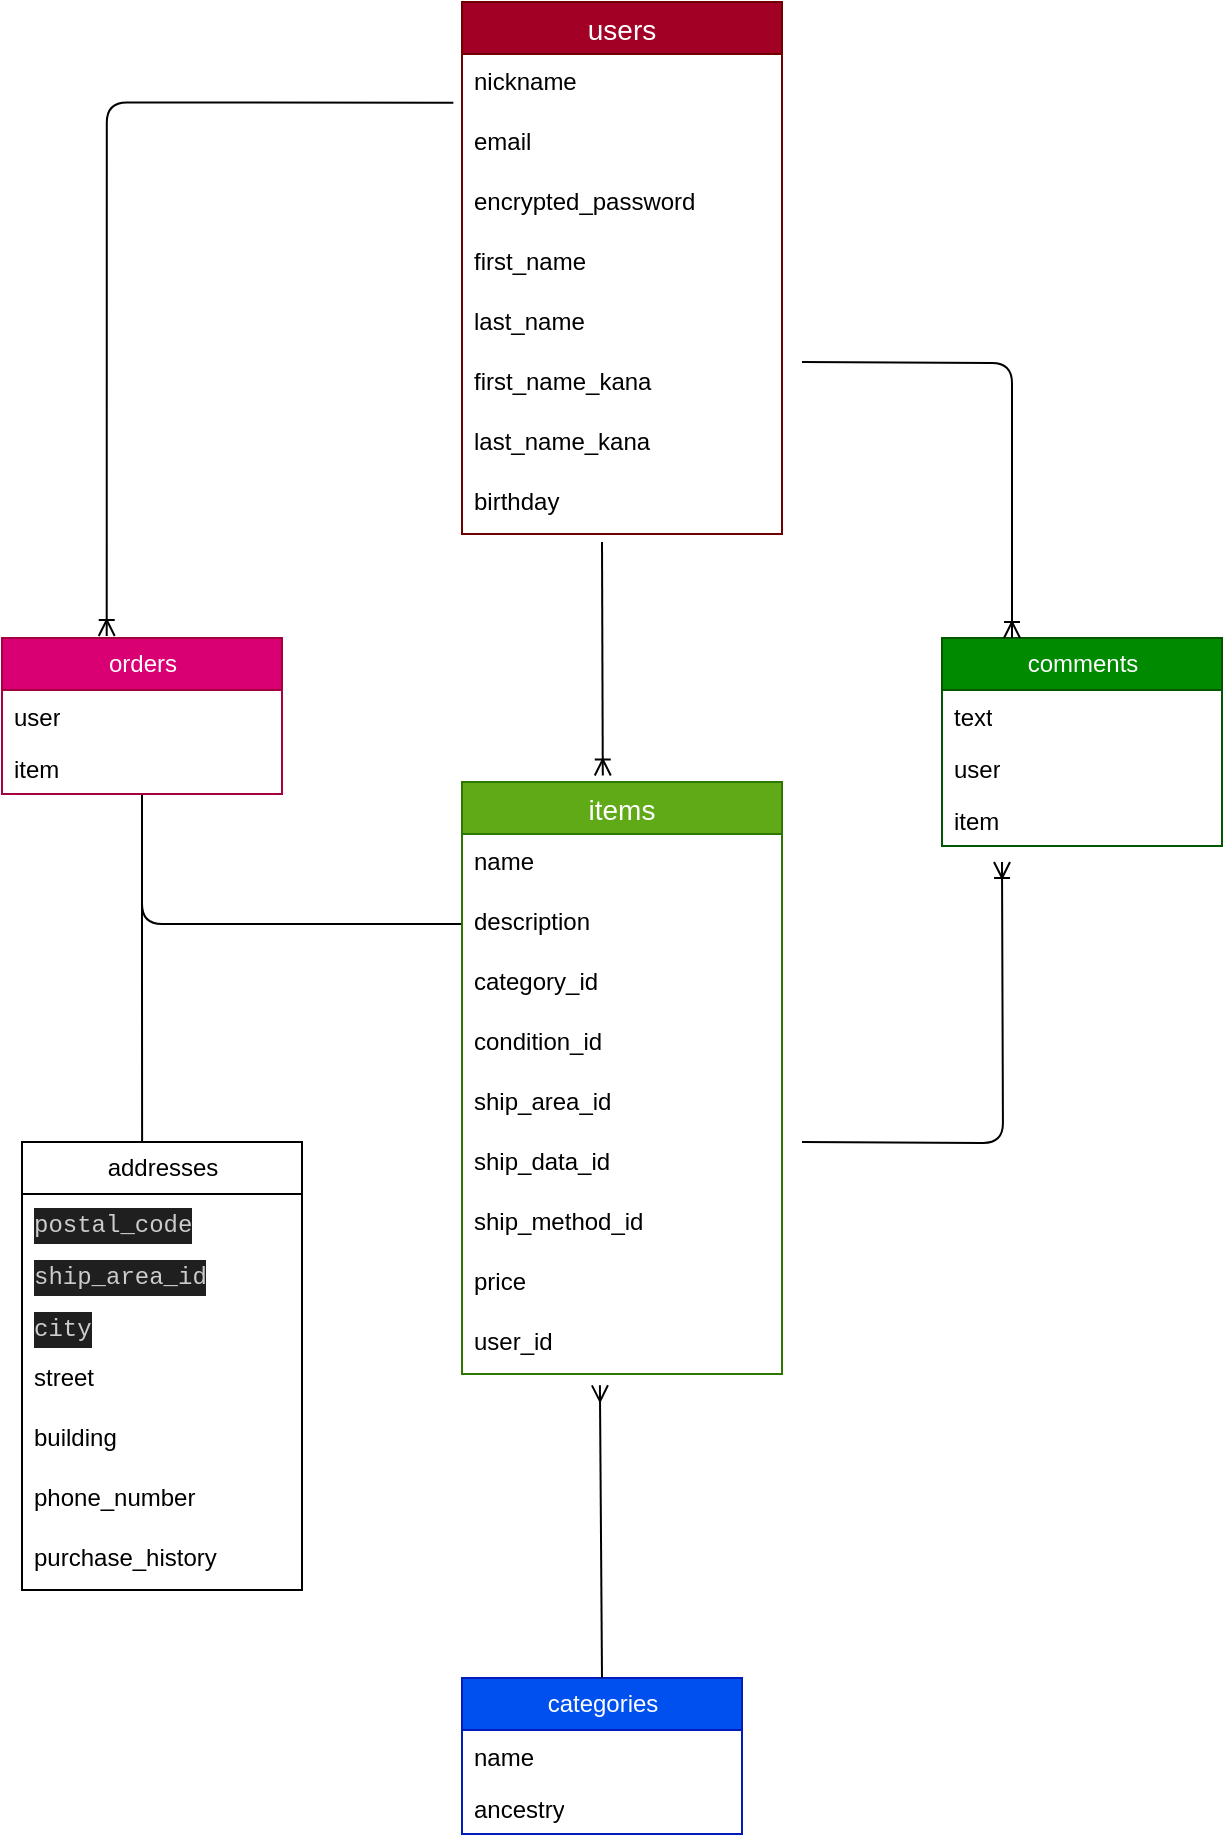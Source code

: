 <mxfile>
    <diagram id="Vv7dR6CVXpSFygwlteGx" name="ページ1">
        <mxGraphModel dx="762" dy="140" grid="1" gridSize="10" guides="1" tooltips="1" connect="1" arrows="1" fold="1" page="1" pageScale="1" pageWidth="827" pageHeight="1169" background="none" math="0" shadow="0">
            <root>
                <mxCell id="0"/>
                <mxCell id="1" parent="0"/>
                <mxCell id="Ws6j8jlH8VWMDLZOuSQh-25" value="categories" style="swimlane;fontStyle=0;childLayout=stackLayout;horizontal=1;startSize=26;fillColor=#0050ef;horizontalStack=0;resizeParent=1;resizeParentMax=0;resizeLast=0;collapsible=1;marginBottom=0;html=1;fontColor=#ffffff;strokeColor=#001DBC;" parent="1" vertex="1">
                    <mxGeometry x="270" y="868" width="140" height="78" as="geometry"/>
                </mxCell>
                <mxCell id="Ws6j8jlH8VWMDLZOuSQh-26" value="name" style="text;strokeColor=none;fillColor=none;align=left;verticalAlign=top;spacingLeft=4;spacingRight=4;overflow=hidden;rotatable=0;points=[[0,0.5],[1,0.5]];portConstraint=eastwest;whiteSpace=wrap;html=1;" parent="Ws6j8jlH8VWMDLZOuSQh-25" vertex="1">
                    <mxGeometry y="26" width="140" height="26" as="geometry"/>
                </mxCell>
                <mxCell id="Ws6j8jlH8VWMDLZOuSQh-27" value="ancestry" style="text;strokeColor=none;fillColor=none;align=left;verticalAlign=top;spacingLeft=4;spacingRight=4;overflow=hidden;rotatable=0;points=[[0,0.5],[1,0.5]];portConstraint=eastwest;whiteSpace=wrap;html=1;" parent="Ws6j8jlH8VWMDLZOuSQh-25" vertex="1">
                    <mxGeometry y="52" width="140" height="26" as="geometry"/>
                </mxCell>
                <mxCell id="Ws6j8jlH8VWMDLZOuSQh-46" style="edgeStyle=none;html=1;endArrow=none;endFill=0;" parent="1" edge="1">
                    <mxGeometry relative="1" as="geometry">
                        <mxPoint x="390" y="80" as="targetPoint"/>
                        <mxPoint x="390" y="80" as="sourcePoint"/>
                    </mxGeometry>
                </mxCell>
                <mxCell id="Ws6j8jlH8VWMDLZOuSQh-37" value="comments" style="swimlane;fontStyle=0;childLayout=stackLayout;horizontal=1;startSize=26;fillColor=#008a00;horizontalStack=0;resizeParent=1;resizeParentMax=0;resizeLast=0;collapsible=1;marginBottom=0;html=1;fontColor=#ffffff;strokeColor=#005700;" parent="1" vertex="1">
                    <mxGeometry x="510" y="348" width="140" height="104" as="geometry"/>
                </mxCell>
                <mxCell id="Ws6j8jlH8VWMDLZOuSQh-38" value="text" style="text;strokeColor=none;fillColor=none;align=left;verticalAlign=top;spacingLeft=4;spacingRight=4;overflow=hidden;rotatable=0;points=[[0,0.5],[1,0.5]];portConstraint=eastwest;whiteSpace=wrap;html=1;" parent="Ws6j8jlH8VWMDLZOuSQh-37" vertex="1">
                    <mxGeometry y="26" width="140" height="26" as="geometry"/>
                </mxCell>
                <mxCell id="Ws6j8jlH8VWMDLZOuSQh-39" value="user" style="text;strokeColor=none;fillColor=none;align=left;verticalAlign=top;spacingLeft=4;spacingRight=4;overflow=hidden;rotatable=0;points=[[0,0.5],[1,0.5]];portConstraint=eastwest;whiteSpace=wrap;html=1;" parent="Ws6j8jlH8VWMDLZOuSQh-37" vertex="1">
                    <mxGeometry y="52" width="140" height="26" as="geometry"/>
                </mxCell>
                <mxCell id="Ws6j8jlH8VWMDLZOuSQh-40" value="item" style="text;strokeColor=none;fillColor=none;align=left;verticalAlign=top;spacingLeft=4;spacingRight=4;overflow=hidden;rotatable=0;points=[[0,0.5],[1,0.5]];portConstraint=eastwest;whiteSpace=wrap;html=1;" parent="Ws6j8jlH8VWMDLZOuSQh-37" vertex="1">
                    <mxGeometry y="78" width="140" height="26" as="geometry"/>
                </mxCell>
                <mxCell id="Ws6j8jlH8VWMDLZOuSQh-162" style="edgeStyle=orthogonalEdgeStyle;html=1;entryX=0.429;entryY=0;entryDx=0;entryDy=0;entryPerimeter=0;endArrow=none;endFill=0;" parent="1" source="Ws6j8jlH8VWMDLZOuSQh-41" target="Ws6j8jlH8VWMDLZOuSQh-146" edge="1">
                    <mxGeometry relative="1" as="geometry"/>
                </mxCell>
                <mxCell id="Ws6j8jlH8VWMDLZOuSQh-163" style="edgeStyle=orthogonalEdgeStyle;html=1;entryX=0;entryY=0.5;entryDx=0;entryDy=0;endArrow=none;endFill=0;" parent="1" source="Ws6j8jlH8VWMDLZOuSQh-41" target="Ws6j8jlH8VWMDLZOuSQh-94" edge="1">
                    <mxGeometry relative="1" as="geometry"/>
                </mxCell>
                <mxCell id="Ws6j8jlH8VWMDLZOuSQh-41" value="orders" style="swimlane;fontStyle=0;childLayout=stackLayout;horizontal=1;startSize=26;fillColor=#d80073;horizontalStack=0;resizeParent=1;resizeParentMax=0;resizeLast=0;collapsible=1;marginBottom=0;html=1;fontColor=#ffffff;strokeColor=#A50040;" parent="1" vertex="1">
                    <mxGeometry x="40" y="348" width="140" height="78" as="geometry"/>
                </mxCell>
                <mxCell id="Ws6j8jlH8VWMDLZOuSQh-42" value="user" style="text;strokeColor=none;fillColor=none;align=left;verticalAlign=top;spacingLeft=4;spacingRight=4;overflow=hidden;rotatable=0;points=[[0,0.5],[1,0.5]];portConstraint=eastwest;whiteSpace=wrap;html=1;" parent="Ws6j8jlH8VWMDLZOuSQh-41" vertex="1">
                    <mxGeometry y="26" width="140" height="26" as="geometry"/>
                </mxCell>
                <mxCell id="Ws6j8jlH8VWMDLZOuSQh-43" value="item" style="text;strokeColor=none;fillColor=none;align=left;verticalAlign=top;spacingLeft=4;spacingRight=4;overflow=hidden;rotatable=0;points=[[0,0.5],[1,0.5]];portConstraint=eastwest;whiteSpace=wrap;html=1;" parent="Ws6j8jlH8VWMDLZOuSQh-41" vertex="1">
                    <mxGeometry y="52" width="140" height="26" as="geometry"/>
                </mxCell>
                <mxCell id="Ws6j8jlH8VWMDLZOuSQh-91" value="items" style="swimlane;fontStyle=0;childLayout=stackLayout;horizontal=1;startSize=26;horizontalStack=0;resizeParent=1;resizeParentMax=0;resizeLast=0;collapsible=1;marginBottom=0;align=center;fontSize=14;fillColor=#60a917;fontColor=#ffffff;strokeColor=#2D7600;" parent="1" vertex="1">
                    <mxGeometry x="270" y="420" width="160" height="296" as="geometry"/>
                </mxCell>
                <mxCell id="Ws6j8jlH8VWMDLZOuSQh-93" value="name" style="text;strokeColor=none;fillColor=none;spacingLeft=4;spacingRight=4;overflow=hidden;rotatable=0;points=[[0,0.5],[1,0.5]];portConstraint=eastwest;fontSize=12;" parent="Ws6j8jlH8VWMDLZOuSQh-91" vertex="1">
                    <mxGeometry y="26" width="160" height="30" as="geometry"/>
                </mxCell>
                <mxCell id="Ws6j8jlH8VWMDLZOuSQh-94" value="description" style="text;strokeColor=none;fillColor=none;spacingLeft=4;spacingRight=4;overflow=hidden;rotatable=0;points=[[0,0.5],[1,0.5]];portConstraint=eastwest;fontSize=12;" parent="Ws6j8jlH8VWMDLZOuSQh-91" vertex="1">
                    <mxGeometry y="56" width="160" height="30" as="geometry"/>
                </mxCell>
                <mxCell id="Ws6j8jlH8VWMDLZOuSQh-103" value="category_id" style="text;strokeColor=none;fillColor=none;spacingLeft=4;spacingRight=4;overflow=hidden;rotatable=0;points=[[0,0.5],[1,0.5]];portConstraint=eastwest;fontSize=12;" parent="Ws6j8jlH8VWMDLZOuSQh-91" vertex="1">
                    <mxGeometry y="86" width="160" height="30" as="geometry"/>
                </mxCell>
                <mxCell id="Ws6j8jlH8VWMDLZOuSQh-104" value="condition_id" style="text;strokeColor=none;fillColor=none;spacingLeft=4;spacingRight=4;overflow=hidden;rotatable=0;points=[[0,0.5],[1,0.5]];portConstraint=eastwest;fontSize=12;" parent="Ws6j8jlH8VWMDLZOuSQh-91" vertex="1">
                    <mxGeometry y="116" width="160" height="30" as="geometry"/>
                </mxCell>
                <mxCell id="Ws6j8jlH8VWMDLZOuSQh-105" value="ship_area_id&#10;" style="text;strokeColor=none;fillColor=none;spacingLeft=4;spacingRight=4;overflow=hidden;rotatable=0;points=[[0,0.5],[1,0.5]];portConstraint=eastwest;fontSize=12;" parent="Ws6j8jlH8VWMDLZOuSQh-91" vertex="1">
                    <mxGeometry y="146" width="160" height="30" as="geometry"/>
                </mxCell>
                <mxCell id="Ws6j8jlH8VWMDLZOuSQh-106" value="ship_data_id" style="text;strokeColor=none;fillColor=none;spacingLeft=4;spacingRight=4;overflow=hidden;rotatable=0;points=[[0,0.5],[1,0.5]];portConstraint=eastwest;fontSize=12;" parent="Ws6j8jlH8VWMDLZOuSQh-91" vertex="1">
                    <mxGeometry y="176" width="160" height="30" as="geometry"/>
                </mxCell>
                <mxCell id="Ws6j8jlH8VWMDLZOuSQh-107" value="ship_method_id" style="text;strokeColor=none;fillColor=none;spacingLeft=4;spacingRight=4;overflow=hidden;rotatable=0;points=[[0,0.5],[1,0.5]];portConstraint=eastwest;fontSize=12;" parent="Ws6j8jlH8VWMDLZOuSQh-91" vertex="1">
                    <mxGeometry y="206" width="160" height="30" as="geometry"/>
                </mxCell>
                <mxCell id="Ws6j8jlH8VWMDLZOuSQh-108" value="price" style="text;strokeColor=none;fillColor=none;spacingLeft=4;spacingRight=4;overflow=hidden;rotatable=0;points=[[0,0.5],[1,0.5]];portConstraint=eastwest;fontSize=12;" parent="Ws6j8jlH8VWMDLZOuSQh-91" vertex="1">
                    <mxGeometry y="236" width="160" height="30" as="geometry"/>
                </mxCell>
                <mxCell id="Ws6j8jlH8VWMDLZOuSQh-109" value="user_id" style="text;strokeColor=none;fillColor=none;spacingLeft=4;spacingRight=4;overflow=hidden;rotatable=0;points=[[0,0.5],[1,0.5]];portConstraint=eastwest;fontSize=12;" parent="Ws6j8jlH8VWMDLZOuSQh-91" vertex="1">
                    <mxGeometry y="266" width="160" height="30" as="geometry"/>
                </mxCell>
                <mxCell id="Ws6j8jlH8VWMDLZOuSQh-99" value="users" style="swimlane;fontStyle=0;childLayout=stackLayout;horizontal=1;startSize=26;horizontalStack=0;resizeParent=1;resizeParentMax=0;resizeLast=0;collapsible=1;marginBottom=0;align=center;fontSize=14;fillColor=#a20025;fontColor=#ffffff;strokeColor=#6F0000;" parent="1" vertex="1">
                    <mxGeometry x="270" y="30" width="160" height="266" as="geometry"/>
                </mxCell>
                <mxCell id="Ws6j8jlH8VWMDLZOuSQh-100" value="nickname" style="text;strokeColor=none;fillColor=none;spacingLeft=4;spacingRight=4;overflow=hidden;rotatable=0;points=[[0,0.5],[1,0.5]];portConstraint=eastwest;fontSize=12;" parent="Ws6j8jlH8VWMDLZOuSQh-99" vertex="1">
                    <mxGeometry y="26" width="160" height="30" as="geometry"/>
                </mxCell>
                <mxCell id="Ws6j8jlH8VWMDLZOuSQh-101" value="email" style="text;strokeColor=none;fillColor=none;spacingLeft=4;spacingRight=4;overflow=hidden;rotatable=0;points=[[0,0.5],[1,0.5]];portConstraint=eastwest;fontSize=12;" parent="Ws6j8jlH8VWMDLZOuSQh-99" vertex="1">
                    <mxGeometry y="56" width="160" height="30" as="geometry"/>
                </mxCell>
                <mxCell id="Ws6j8jlH8VWMDLZOuSQh-115" value="encrypted_password" style="text;strokeColor=none;fillColor=none;spacingLeft=4;spacingRight=4;overflow=hidden;rotatable=0;points=[[0,0.5],[1,0.5]];portConstraint=eastwest;fontSize=12;" parent="Ws6j8jlH8VWMDLZOuSQh-99" vertex="1">
                    <mxGeometry y="86" width="160" height="30" as="geometry"/>
                </mxCell>
                <mxCell id="Ws6j8jlH8VWMDLZOuSQh-116" value="first_name" style="text;strokeColor=none;fillColor=none;spacingLeft=4;spacingRight=4;overflow=hidden;rotatable=0;points=[[0,0.5],[1,0.5]];portConstraint=eastwest;fontSize=12;" parent="Ws6j8jlH8VWMDLZOuSQh-99" vertex="1">
                    <mxGeometry y="116" width="160" height="30" as="geometry"/>
                </mxCell>
                <mxCell id="Ws6j8jlH8VWMDLZOuSQh-119" value="last_name" style="text;strokeColor=none;fillColor=none;spacingLeft=4;spacingRight=4;overflow=hidden;rotatable=0;points=[[0,0.5],[1,0.5]];portConstraint=eastwest;fontSize=12;" parent="Ws6j8jlH8VWMDLZOuSQh-99" vertex="1">
                    <mxGeometry y="146" width="160" height="30" as="geometry"/>
                </mxCell>
                <mxCell id="Ws6j8jlH8VWMDLZOuSQh-102" value="first_name_kana" style="text;strokeColor=none;fillColor=none;spacingLeft=4;spacingRight=4;overflow=hidden;rotatable=0;points=[[0,0.5],[1,0.5]];portConstraint=eastwest;fontSize=12;" parent="Ws6j8jlH8VWMDLZOuSQh-99" vertex="1">
                    <mxGeometry y="176" width="160" height="30" as="geometry"/>
                </mxCell>
                <mxCell id="Ws6j8jlH8VWMDLZOuSQh-120" value="last_name_kana" style="text;strokeColor=none;fillColor=none;spacingLeft=4;spacingRight=4;overflow=hidden;rotatable=0;points=[[0,0.5],[1,0.5]];portConstraint=eastwest;fontSize=12;" parent="Ws6j8jlH8VWMDLZOuSQh-99" vertex="1">
                    <mxGeometry y="206" width="160" height="30" as="geometry"/>
                </mxCell>
                <mxCell id="Ws6j8jlH8VWMDLZOuSQh-114" value="birthday" style="text;strokeColor=none;fillColor=none;spacingLeft=4;spacingRight=4;overflow=hidden;rotatable=0;points=[[0,0.5],[1,0.5]];portConstraint=eastwest;fontSize=12;" parent="Ws6j8jlH8VWMDLZOuSQh-99" vertex="1">
                    <mxGeometry y="236" width="160" height="30" as="geometry"/>
                </mxCell>
                <mxCell id="Ws6j8jlH8VWMDLZOuSQh-146" value="addresses" style="swimlane;fontStyle=0;childLayout=stackLayout;horizontal=1;startSize=26;fillColor=none;horizontalStack=0;resizeParent=1;resizeParentMax=0;resizeLast=0;collapsible=1;marginBottom=0;html=1;" parent="1" vertex="1">
                    <mxGeometry x="50" y="600" width="140" height="224" as="geometry"/>
                </mxCell>
                <mxCell id="Ws6j8jlH8VWMDLZOuSQh-147" value="&lt;div style=&quot;color: rgb(204, 204, 204); background-color: rgb(31, 31, 31); font-family: Menlo, Monaco, &amp;quot;Courier New&amp;quot;, monospace; line-height: 18px;&quot;&gt;postal_code&lt;/div&gt;" style="text;strokeColor=none;fillColor=none;align=left;verticalAlign=top;spacingLeft=4;spacingRight=4;overflow=hidden;rotatable=0;points=[[0,0.5],[1,0.5]];portConstraint=eastwest;whiteSpace=wrap;html=1;" parent="Ws6j8jlH8VWMDLZOuSQh-146" vertex="1">
                    <mxGeometry y="26" width="140" height="26" as="geometry"/>
                </mxCell>
                <mxCell id="Ws6j8jlH8VWMDLZOuSQh-148" value="&lt;div style=&quot;color: rgb(204, 204, 204); background-color: rgb(31, 31, 31); font-family: Menlo, Monaco, &amp;quot;Courier New&amp;quot;, monospace; line-height: 18px;&quot;&gt;ship_area_id&lt;/div&gt;" style="text;strokeColor=none;fillColor=none;align=left;verticalAlign=top;spacingLeft=4;spacingRight=4;overflow=hidden;rotatable=0;points=[[0,0.5],[1,0.5]];portConstraint=eastwest;whiteSpace=wrap;html=1;" parent="Ws6j8jlH8VWMDLZOuSQh-146" vertex="1">
                    <mxGeometry y="52" width="140" height="26" as="geometry"/>
                </mxCell>
                <mxCell id="Ws6j8jlH8VWMDLZOuSQh-149" value="&lt;div style=&quot;color: rgb(204, 204, 204); background-color: rgb(31, 31, 31); font-family: Menlo, Monaco, &amp;quot;Courier New&amp;quot;, monospace; line-height: 18px;&quot;&gt;city&lt;/div&gt;" style="text;strokeColor=none;fillColor=none;align=left;verticalAlign=top;spacingLeft=4;spacingRight=4;overflow=hidden;rotatable=0;points=[[0,0.5],[1,0.5]];portConstraint=eastwest;whiteSpace=wrap;html=1;" parent="Ws6j8jlH8VWMDLZOuSQh-146" vertex="1">
                    <mxGeometry y="78" width="140" height="26" as="geometry"/>
                </mxCell>
                <mxCell id="Ws6j8jlH8VWMDLZOuSQh-150" value="street" style="text;strokeColor=none;fillColor=none;spacingLeft=4;spacingRight=4;overflow=hidden;rotatable=0;points=[[0,0.5],[1,0.5]];portConstraint=eastwest;fontSize=12;" parent="Ws6j8jlH8VWMDLZOuSQh-146" vertex="1">
                    <mxGeometry y="104" width="140" height="30" as="geometry"/>
                </mxCell>
                <mxCell id="Ws6j8jlH8VWMDLZOuSQh-151" value="building" style="text;strokeColor=none;fillColor=none;spacingLeft=4;spacingRight=4;overflow=hidden;rotatable=0;points=[[0,0.5],[1,0.5]];portConstraint=eastwest;fontSize=12;" parent="Ws6j8jlH8VWMDLZOuSQh-146" vertex="1">
                    <mxGeometry y="134" width="140" height="30" as="geometry"/>
                </mxCell>
                <mxCell id="Ws6j8jlH8VWMDLZOuSQh-152" value="phone_number" style="text;strokeColor=none;fillColor=none;spacingLeft=4;spacingRight=4;overflow=hidden;rotatable=0;points=[[0,0.5],[1,0.5]];portConstraint=eastwest;fontSize=12;" parent="Ws6j8jlH8VWMDLZOuSQh-146" vertex="1">
                    <mxGeometry y="164" width="140" height="30" as="geometry"/>
                </mxCell>
                <mxCell id="Ws6j8jlH8VWMDLZOuSQh-153" value="purchase_history" style="text;strokeColor=none;fillColor=none;spacingLeft=4;spacingRight=4;overflow=hidden;rotatable=0;points=[[0,0.5],[1,0.5]];portConstraint=eastwest;fontSize=12;" parent="Ws6j8jlH8VWMDLZOuSQh-146" vertex="1">
                    <mxGeometry y="194" width="140" height="30" as="geometry"/>
                </mxCell>
                <mxCell id="Ws6j8jlH8VWMDLZOuSQh-174" value="" style="fontSize=12;html=1;endArrow=ERmany;exitX=0.5;exitY=0;exitDx=0;exitDy=0;entryX=0.431;entryY=1.189;entryDx=0;entryDy=0;entryPerimeter=0;" parent="1" source="Ws6j8jlH8VWMDLZOuSQh-25" target="Ws6j8jlH8VWMDLZOuSQh-109" edge="1">
                    <mxGeometry width="100" height="100" relative="1" as="geometry">
                        <mxPoint x="339.33" y="846" as="sourcePoint"/>
                        <mxPoint x="339.33" y="746" as="targetPoint"/>
                    </mxGeometry>
                </mxCell>
                <mxCell id="Ws6j8jlH8VWMDLZOuSQh-175" value="" style="edgeStyle=orthogonalEdgeStyle;fontSize=12;html=1;endArrow=ERoneToMany;" parent="1" edge="1">
                    <mxGeometry width="100" height="100" relative="1" as="geometry">
                        <mxPoint x="440" y="600" as="sourcePoint"/>
                        <mxPoint x="540" y="460" as="targetPoint"/>
                    </mxGeometry>
                </mxCell>
                <mxCell id="Ws6j8jlH8VWMDLZOuSQh-177" value="" style="edgeStyle=orthogonalEdgeStyle;fontSize=12;html=1;endArrow=ERoneToMany;entryX=0.25;entryY=0;entryDx=0;entryDy=0;" parent="1" target="Ws6j8jlH8VWMDLZOuSQh-37" edge="1">
                    <mxGeometry width="100" height="100" relative="1" as="geometry">
                        <mxPoint x="440" y="210" as="sourcePoint"/>
                        <mxPoint x="540" y="110" as="targetPoint"/>
                    </mxGeometry>
                </mxCell>
                <mxCell id="Ws6j8jlH8VWMDLZOuSQh-178" value="" style="edgeStyle=orthogonalEdgeStyle;fontSize=12;html=1;endArrow=ERoneToMany;exitX=-0.027;exitY=-0.189;exitDx=0;exitDy=0;exitPerimeter=0;entryX=0.374;entryY=-0.013;entryDx=0;entryDy=0;entryPerimeter=0;" parent="1" source="Ws6j8jlH8VWMDLZOuSQh-101" target="Ws6j8jlH8VWMDLZOuSQh-41" edge="1">
                    <mxGeometry width="100" height="100" relative="1" as="geometry">
                        <mxPoint x="190" y="80" as="sourcePoint"/>
                        <mxPoint x="90" y="180" as="targetPoint"/>
                    </mxGeometry>
                </mxCell>
                <mxCell id="Ws6j8jlH8VWMDLZOuSQh-181" value="" style="fontSize=12;html=1;endArrow=ERoneToMany;elbow=vertical;entryX=0.44;entryY=-0.011;entryDx=0;entryDy=0;entryPerimeter=0;" parent="1" target="Ws6j8jlH8VWMDLZOuSQh-91" edge="1">
                    <mxGeometry width="100" height="100" relative="1" as="geometry">
                        <mxPoint x="340" y="300" as="sourcePoint"/>
                        <mxPoint x="240" y="360" as="targetPoint"/>
                    </mxGeometry>
                </mxCell>
            </root>
        </mxGraphModel>
    </diagram>
</mxfile>